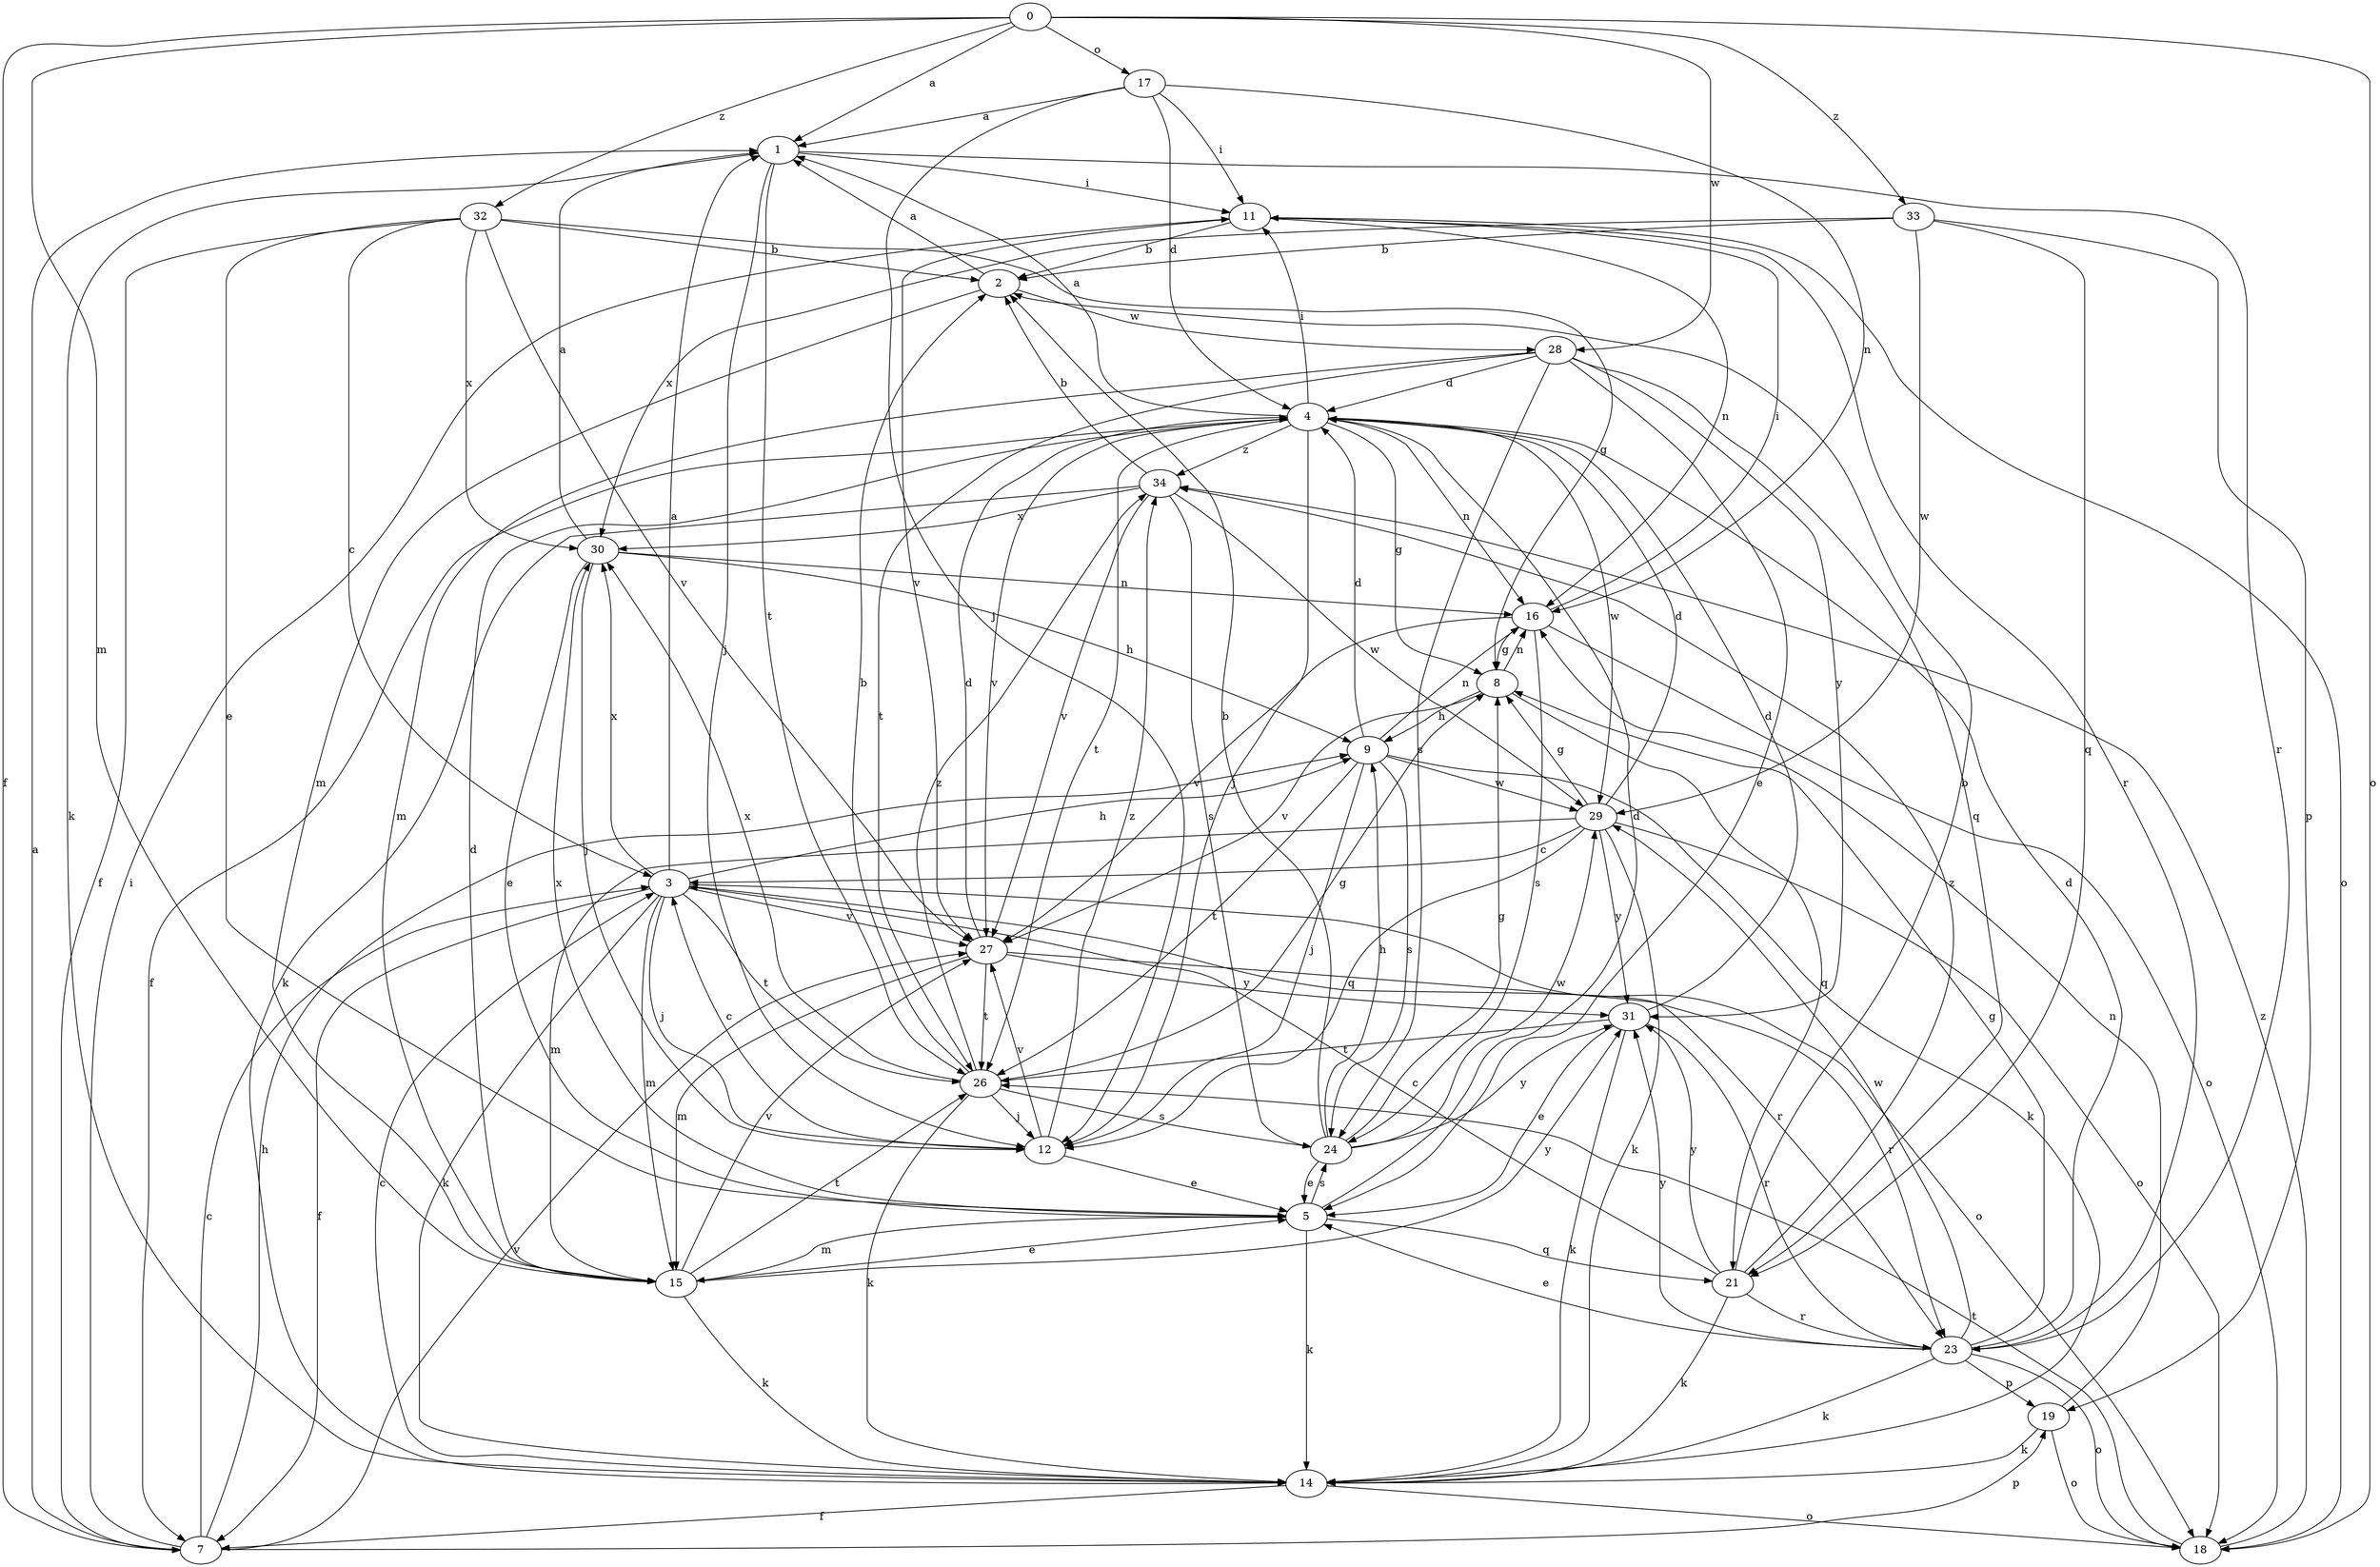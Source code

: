 strict digraph  {
0;
1;
2;
3;
4;
5;
7;
8;
9;
11;
12;
14;
15;
16;
17;
18;
19;
21;
23;
24;
26;
27;
28;
29;
30;
31;
32;
33;
34;
0 -> 1  [label=a];
0 -> 7  [label=f];
0 -> 15  [label=m];
0 -> 17  [label=o];
0 -> 18  [label=o];
0 -> 28  [label=w];
0 -> 32  [label=z];
0 -> 33  [label=z];
1 -> 11  [label=i];
1 -> 12  [label=j];
1 -> 14  [label=k];
1 -> 23  [label=r];
1 -> 26  [label=t];
2 -> 1  [label=a];
2 -> 15  [label=m];
2 -> 28  [label=w];
3 -> 1  [label=a];
3 -> 7  [label=f];
3 -> 9  [label=h];
3 -> 12  [label=j];
3 -> 14  [label=k];
3 -> 15  [label=m];
3 -> 18  [label=o];
3 -> 23  [label=r];
3 -> 26  [label=t];
3 -> 27  [label=v];
3 -> 30  [label=x];
4 -> 1  [label=a];
4 -> 7  [label=f];
4 -> 8  [label=g];
4 -> 11  [label=i];
4 -> 12  [label=j];
4 -> 16  [label=n];
4 -> 26  [label=t];
4 -> 27  [label=v];
4 -> 29  [label=w];
4 -> 34  [label=z];
5 -> 4  [label=d];
5 -> 14  [label=k];
5 -> 15  [label=m];
5 -> 21  [label=q];
5 -> 24  [label=s];
5 -> 30  [label=x];
7 -> 1  [label=a];
7 -> 3  [label=c];
7 -> 9  [label=h];
7 -> 11  [label=i];
7 -> 19  [label=p];
7 -> 27  [label=v];
8 -> 9  [label=h];
8 -> 16  [label=n];
8 -> 21  [label=q];
8 -> 27  [label=v];
9 -> 4  [label=d];
9 -> 12  [label=j];
9 -> 14  [label=k];
9 -> 16  [label=n];
9 -> 24  [label=s];
9 -> 26  [label=t];
9 -> 29  [label=w];
11 -> 2  [label=b];
11 -> 16  [label=n];
11 -> 18  [label=o];
11 -> 23  [label=r];
11 -> 27  [label=v];
12 -> 3  [label=c];
12 -> 5  [label=e];
12 -> 27  [label=v];
12 -> 34  [label=z];
14 -> 3  [label=c];
14 -> 7  [label=f];
14 -> 18  [label=o];
15 -> 4  [label=d];
15 -> 5  [label=e];
15 -> 14  [label=k];
15 -> 26  [label=t];
15 -> 27  [label=v];
15 -> 31  [label=y];
16 -> 8  [label=g];
16 -> 11  [label=i];
16 -> 18  [label=o];
16 -> 24  [label=s];
16 -> 27  [label=v];
17 -> 1  [label=a];
17 -> 4  [label=d];
17 -> 11  [label=i];
17 -> 12  [label=j];
17 -> 16  [label=n];
18 -> 26  [label=t];
18 -> 34  [label=z];
19 -> 14  [label=k];
19 -> 16  [label=n];
19 -> 18  [label=o];
21 -> 2  [label=b];
21 -> 3  [label=c];
21 -> 14  [label=k];
21 -> 23  [label=r];
21 -> 31  [label=y];
21 -> 34  [label=z];
23 -> 4  [label=d];
23 -> 5  [label=e];
23 -> 8  [label=g];
23 -> 14  [label=k];
23 -> 18  [label=o];
23 -> 19  [label=p];
23 -> 29  [label=w];
23 -> 31  [label=y];
24 -> 2  [label=b];
24 -> 5  [label=e];
24 -> 8  [label=g];
24 -> 9  [label=h];
24 -> 29  [label=w];
24 -> 31  [label=y];
26 -> 2  [label=b];
26 -> 8  [label=g];
26 -> 12  [label=j];
26 -> 14  [label=k];
26 -> 24  [label=s];
26 -> 30  [label=x];
26 -> 34  [label=z];
27 -> 4  [label=d];
27 -> 15  [label=m];
27 -> 23  [label=r];
27 -> 26  [label=t];
27 -> 31  [label=y];
28 -> 4  [label=d];
28 -> 5  [label=e];
28 -> 15  [label=m];
28 -> 21  [label=q];
28 -> 24  [label=s];
28 -> 26  [label=t];
28 -> 31  [label=y];
29 -> 3  [label=c];
29 -> 4  [label=d];
29 -> 8  [label=g];
29 -> 14  [label=k];
29 -> 15  [label=m];
29 -> 18  [label=o];
29 -> 31  [label=y];
29 -> 12  [label=q];
30 -> 1  [label=a];
30 -> 5  [label=e];
30 -> 9  [label=h];
30 -> 12  [label=j];
30 -> 16  [label=n];
31 -> 4  [label=d];
31 -> 5  [label=e];
31 -> 14  [label=k];
31 -> 23  [label=r];
31 -> 26  [label=t];
32 -> 2  [label=b];
32 -> 3  [label=c];
32 -> 5  [label=e];
32 -> 7  [label=f];
32 -> 8  [label=g];
32 -> 27  [label=v];
32 -> 30  [label=x];
33 -> 2  [label=b];
33 -> 19  [label=p];
33 -> 21  [label=q];
33 -> 29  [label=w];
33 -> 30  [label=x];
34 -> 2  [label=b];
34 -> 14  [label=k];
34 -> 24  [label=s];
34 -> 27  [label=v];
34 -> 29  [label=w];
34 -> 30  [label=x];
}
